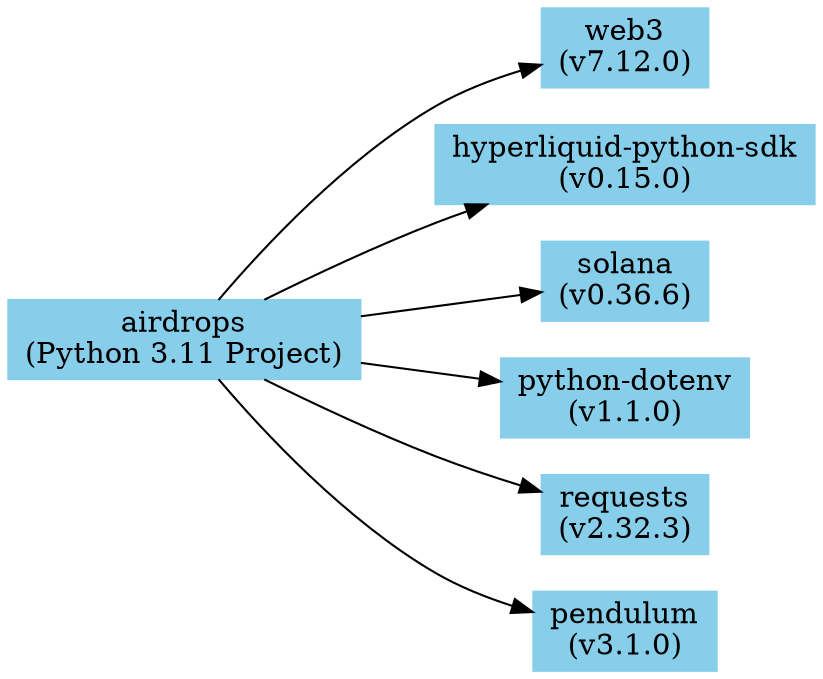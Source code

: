 digraph module_deps {
  rankdir=LR;
  node [shape=box, style=filled, color=skyblue];

  "airdrops (project)" [label="airdrops\n(Python 3.11 Project)"];

  // External Dependencies
  "web3" [label="web3\n(v7.12.0)"];
  "hyperliquid-python-sdk" [label="hyperliquid-python-sdk\n(v0.15.0)"];
  "solana" [label="solana\n(v0.36.6)"];
  "python-dotenv" [label="python-dotenv\n(v1.1.0)"];
  "requests" [label="requests\n(v2.32.3)"];
  "pendulum" [label="pendulum\n(v3.1.0)"];

  // Relationships
  "airdrops (project)" -> "web3";
  "airdrops (project)" -> "hyperliquid-python-sdk";
  "airdrops (project)" -> "solana";
  "airdrops (project)" -> "python-dotenv";
  "airdrops (project)" -> "requests";
  "airdrops (project)" -> "pendulum";
}